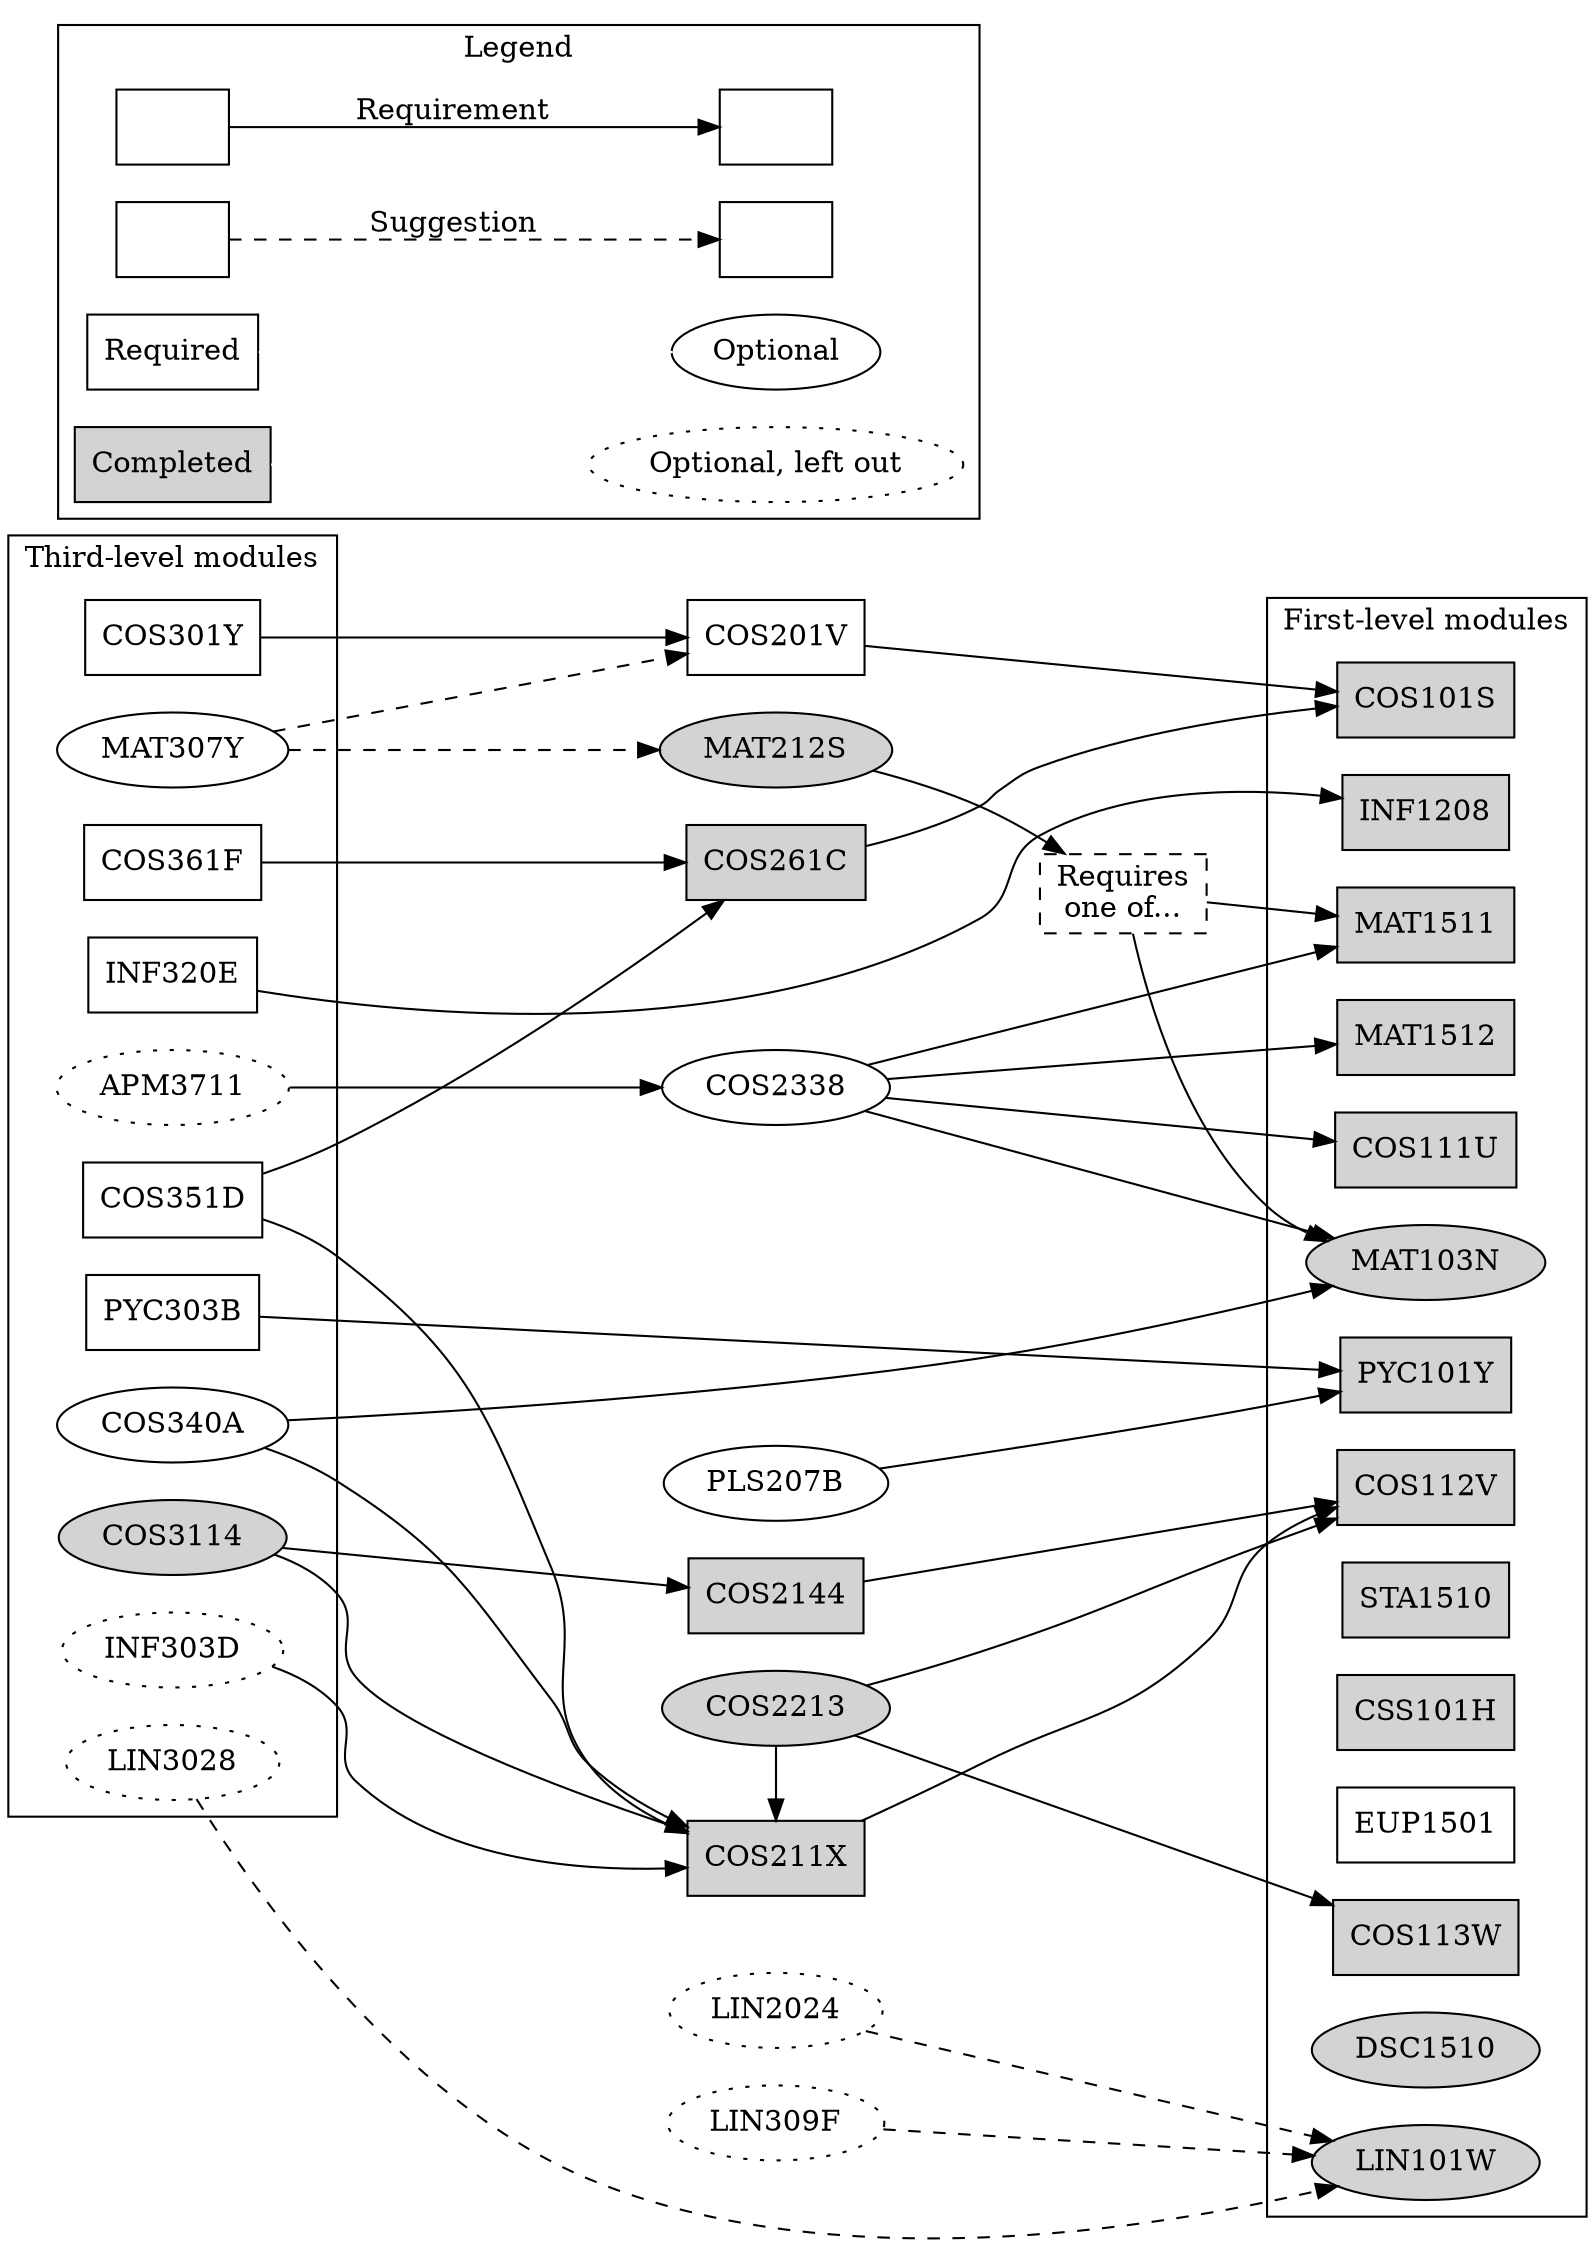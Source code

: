 digraph ComputationalIntelligence {
    node [shape=box];
    rankdir=LR;

    subgraph cluster3 {
        label = "Third-level modules";

        {rank=same;
        COS301Y INF320E COS351D COS361F PYC303B}

        {rank=same; node [shape=ellipse];
        COS3114 [style=filled]
        MAT307Y COS340A
        APM3711 [style=dotted]
        INF303D [style=dotted]
        LIN3028 [style=dotted]}
    }

    {rank=same;
    COS201V
    {node [style=filled]; COS211X COS261C COS2144}}

    {rank=same; node [shape=ellipse];
    COS2338 PLS207B
    MAT212S [style=filled]
    COS2213 [style=filled]
    LIN309F [style=dotted]
    LIN2024 [style=dotted]}

    MAT103OR151 [label="Requires\none of...", style=dashed];

    subgraph cluster1 {
        label = "First-level modules";

        {rank=same;
        {node [style=filled];
              COS101S COS112V COS113W INF1208 MAT1511 MAT1512
              PYC101Y COS111U STA1510 CSS101H}
        EUP1501}

        {rank=same; node [shape=ellipse];
            {node [style=filled];
                MAT103N DSC1510 LIN101W}}
    }


    subgraph cluster0 {
        rankdir=LR;
        label = "Legend";

        Module1 [label=""];
        Module2 [label=""];
        Module3 [label=""];
        Module4 [label=""];
        Module2 -> Module1 [label="Requirement"]
        Module4 -> Module3 [label="Suggestion", style=dashed]

        Required;
        Completed [style=filled];
        Optional [shape=ellipse];
        Skipped [label="Optional, left out",shape=ellipse,style=dotted];
        Required -> Optional [color=white];
        Completed -> Skipped [color=white];
    }


    COS301Y -> {COS201V}
    INF320E -> {INF1208}
    COS351D -> {COS211X COS261C}
    COS361F -> {COS261C}
    PYC303B -> {PYC101Y}

    COS3114 -> {COS211X COS2144}
    APM3711 -> {COS2338}
    MAT307Y -> {MAT212S COS201V} [style=dashed]
    INF303D -> {COS211X}
    LIN3028 -> {LIN101W} [style=dashed]
    COS340A -> {COS211X MAT103N}


    COS201V -> {COS101S}
    COS211X -> {COS112V}
    COS261C -> {COS101S}
    COS2144 -> {COS112V}

    {rank=same; COS2213 COS211X}
    COS2213 -> {COS112V COS113W}
    COS2213 -> {COS211X}
    COS2338 -> {COS111U MAT103N MAT1511 MAT1512}
    MAT212S -> {MAT103OR151}
    MAT103OR151 -> {MAT103N MAT1511}
    LIN309F -> {LIN101W} [style=dashed]
    LIN2024 -> {LIN101W} [style=dashed]
    PLS207B -> {PYC101Y}
}
